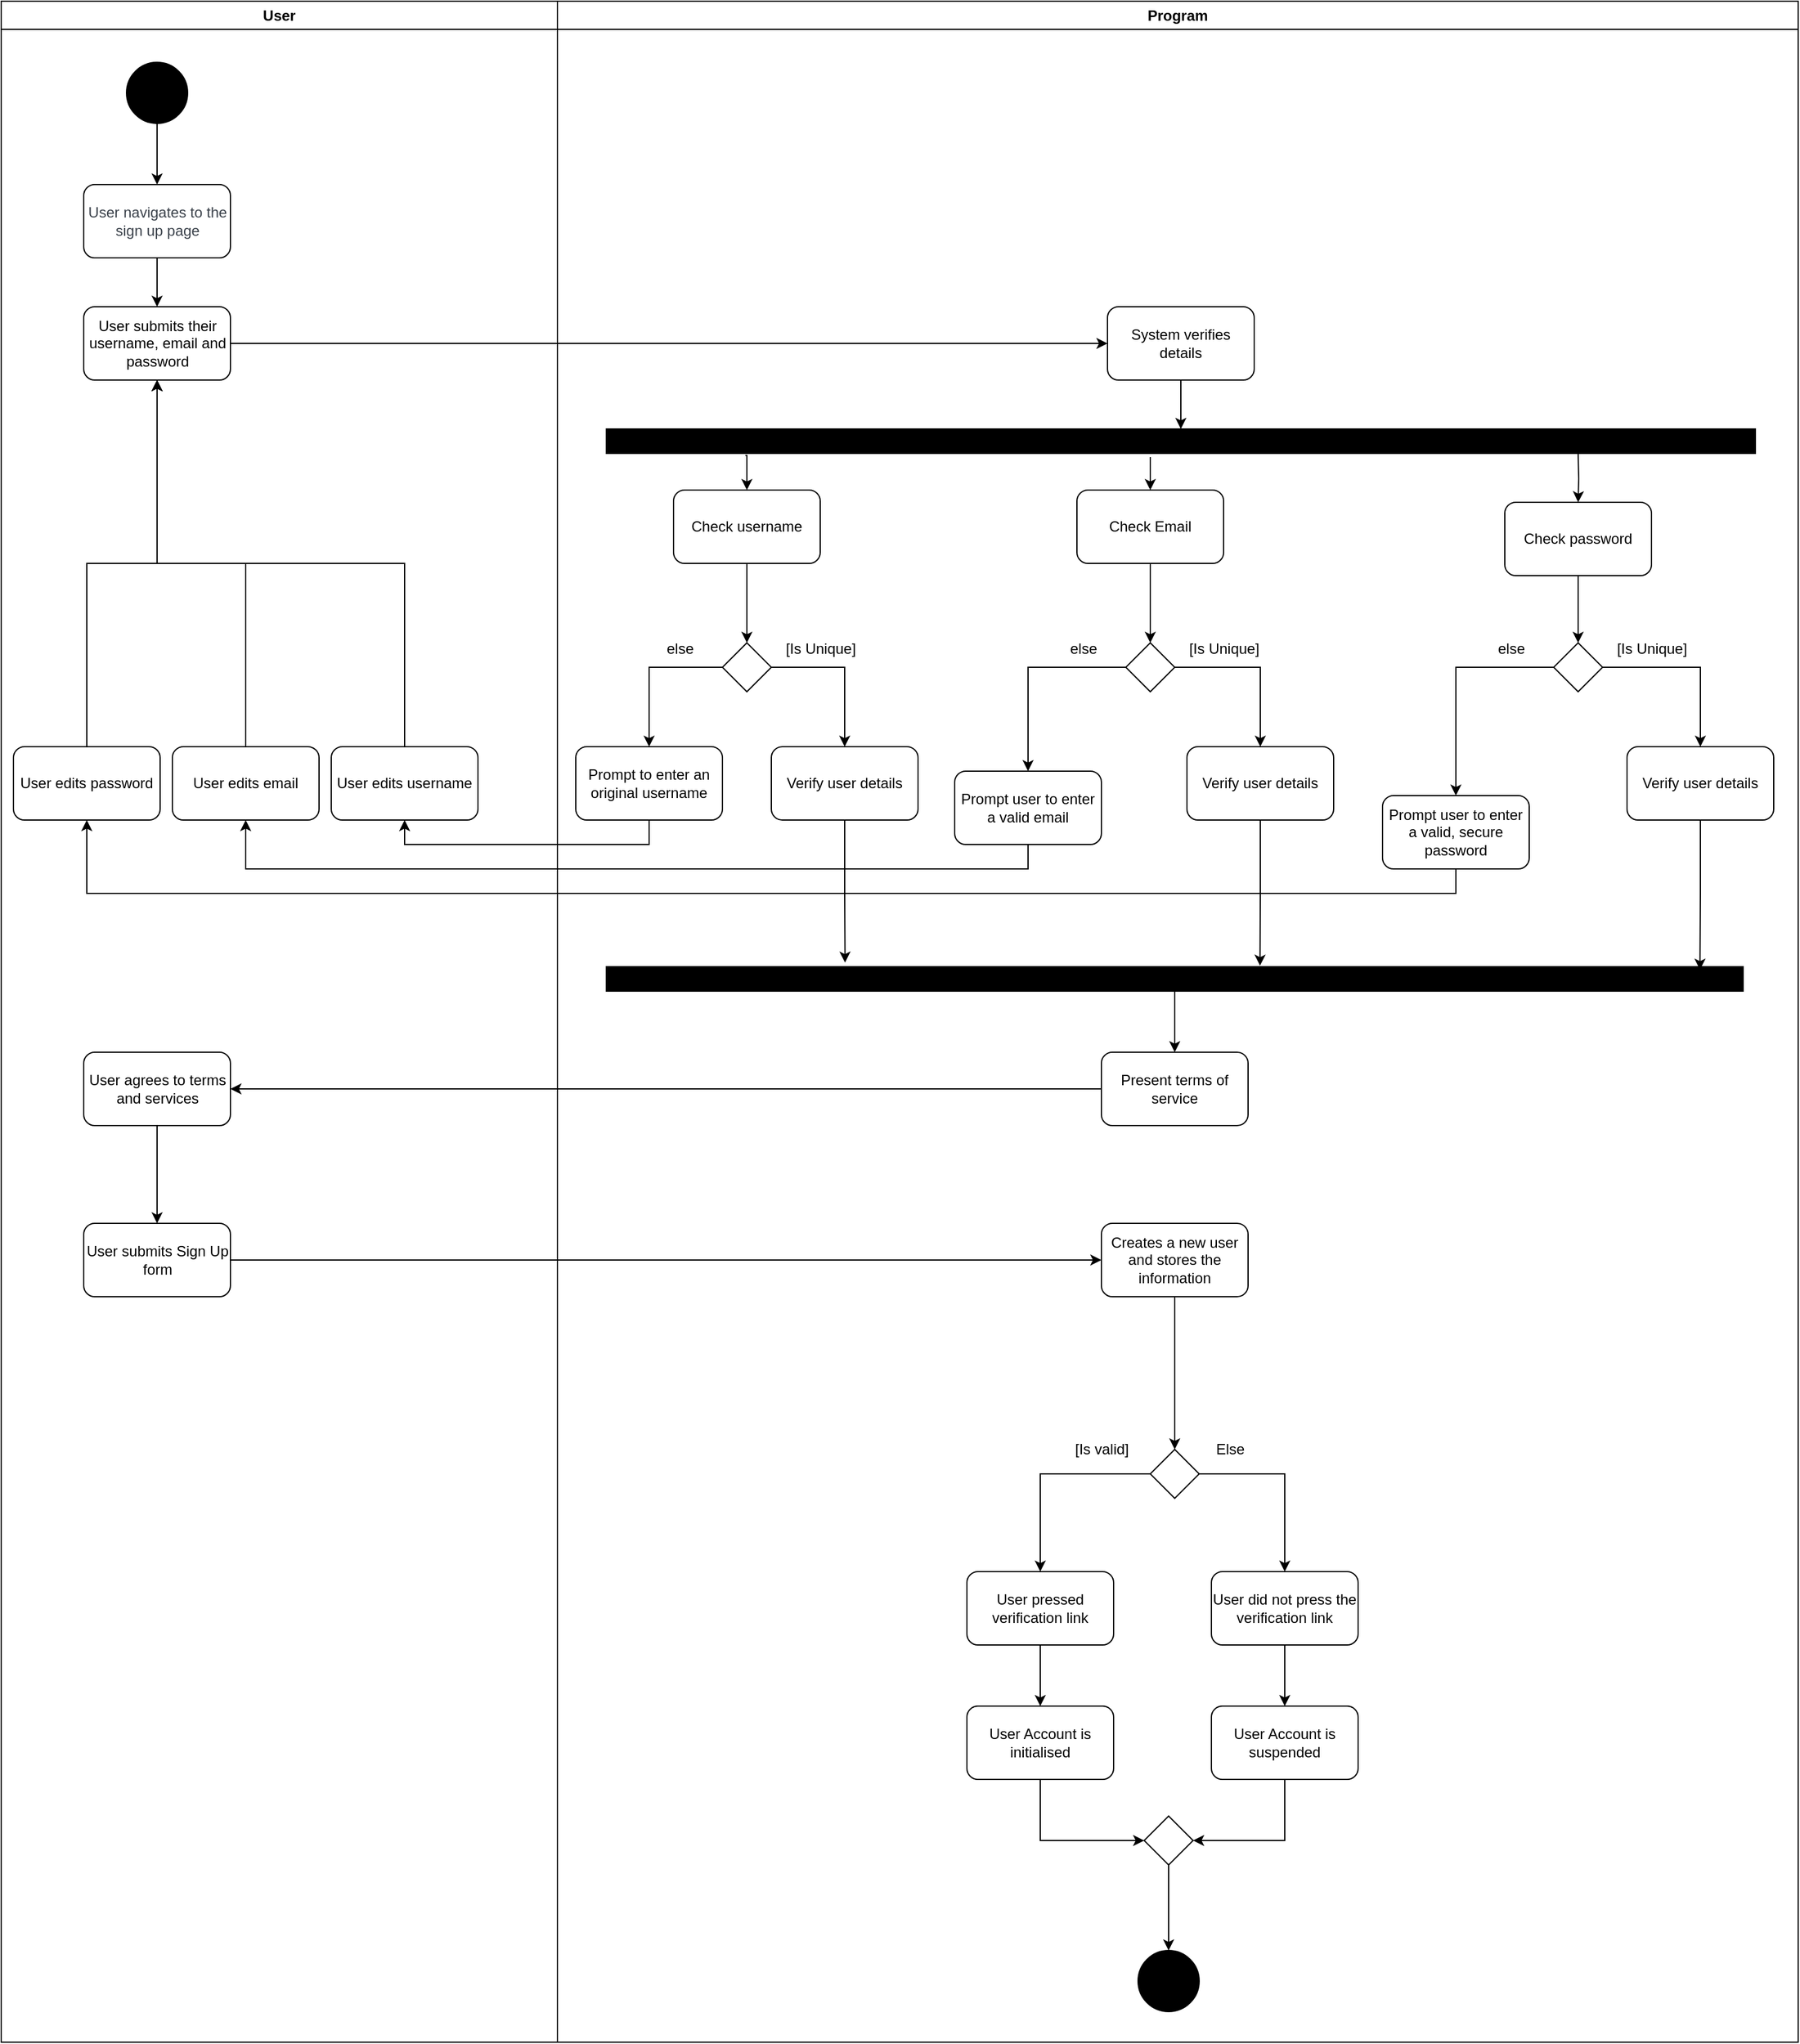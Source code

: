 <mxfile version="24.4.4" type="device">
  <diagram name="Page-1" id="mfnypvU7JTdG7bWMHGOg">
    <mxGraphModel dx="2589" dy="777" grid="1" gridSize="10" guides="1" tooltips="1" connect="1" arrows="1" fold="1" page="1" pageScale="1" pageWidth="827" pageHeight="1169" math="0" shadow="0">
      <root>
        <mxCell id="0" />
        <mxCell id="1" parent="0" />
        <mxCell id="zPg9-DdeoBqVfjQdLSbW-1" value="User" style="swimlane;whiteSpace=wrap;html=1;" vertex="1" parent="1">
          <mxGeometry x="-170" y="10" width="455" height="1670" as="geometry" />
        </mxCell>
        <mxCell id="zPg9-DdeoBqVfjQdLSbW-2" value="" style="edgeStyle=orthogonalEdgeStyle;rounded=0;orthogonalLoop=1;jettySize=auto;html=1;" edge="1" parent="zPg9-DdeoBqVfjQdLSbW-1" source="zPg9-DdeoBqVfjQdLSbW-3" target="zPg9-DdeoBqVfjQdLSbW-6">
          <mxGeometry relative="1" as="geometry" />
        </mxCell>
        <mxCell id="zPg9-DdeoBqVfjQdLSbW-3" value="&lt;span data-lucid-content=&quot;{&amp;quot;t&amp;quot;:&amp;quot;User navigates to the sign up page&amp;quot;,&amp;quot;m&amp;quot;:[{&amp;quot;s&amp;quot;:0,&amp;quot;n&amp;quot;:&amp;quot;s&amp;quot;,&amp;quot;v&amp;quot;:22.222,&amp;quot;e&amp;quot;:34},{&amp;quot;s&amp;quot;:0,&amp;quot;n&amp;quot;:&amp;quot;fsp&amp;quot;,&amp;quot;v&amp;quot;:&amp;quot;ss_presetShapeStyle1_textStyle&amp;quot;,&amp;quot;e&amp;quot;:34},{&amp;quot;s&amp;quot;:0,&amp;quot;n&amp;quot;:&amp;quot;fsp2&amp;quot;,&amp;quot;v&amp;quot;:&amp;quot;ss_presetShapeStyle1_textStyle&amp;quot;,&amp;quot;e&amp;quot;:34}]}&quot; data-lucid-type=&quot;application/vnd.lucid.text&quot;&gt;&lt;span style=&quot;color: rgb(58, 65, 74);&quot;&gt;&lt;font style=&quot;font-size: 12px;&quot;&gt;User navigates to the sign up page&lt;/font&gt;&lt;/span&gt;&lt;/span&gt;" style="rounded=1;whiteSpace=wrap;html=1;" vertex="1" parent="zPg9-DdeoBqVfjQdLSbW-1">
          <mxGeometry x="67.5" y="150" width="120" height="60" as="geometry" />
        </mxCell>
        <mxCell id="zPg9-DdeoBqVfjQdLSbW-4" value="" style="edgeStyle=orthogonalEdgeStyle;rounded=0;orthogonalLoop=1;jettySize=auto;html=1;" edge="1" parent="zPg9-DdeoBqVfjQdLSbW-1" source="zPg9-DdeoBqVfjQdLSbW-5" target="zPg9-DdeoBqVfjQdLSbW-3">
          <mxGeometry relative="1" as="geometry" />
        </mxCell>
        <mxCell id="zPg9-DdeoBqVfjQdLSbW-5" value="" style="ellipse;whiteSpace=wrap;html=1;aspect=fixed;fillColor=#000000;" vertex="1" parent="zPg9-DdeoBqVfjQdLSbW-1">
          <mxGeometry x="102.5" y="50" width="50" height="50" as="geometry" />
        </mxCell>
        <mxCell id="zPg9-DdeoBqVfjQdLSbW-6" value="User submits their username, email and password" style="rounded=1;whiteSpace=wrap;html=1;" vertex="1" parent="zPg9-DdeoBqVfjQdLSbW-1">
          <mxGeometry x="67.5" y="250" width="120" height="60" as="geometry" />
        </mxCell>
        <mxCell id="zPg9-DdeoBqVfjQdLSbW-166" value="" style="edgeStyle=orthogonalEdgeStyle;rounded=0;orthogonalLoop=1;jettySize=auto;html=1;" edge="1" parent="zPg9-DdeoBqVfjQdLSbW-1" source="zPg9-DdeoBqVfjQdLSbW-163" target="zPg9-DdeoBqVfjQdLSbW-165">
          <mxGeometry relative="1" as="geometry" />
        </mxCell>
        <mxCell id="zPg9-DdeoBqVfjQdLSbW-163" value="User agrees to terms and services" style="rounded=1;whiteSpace=wrap;html=1;" vertex="1" parent="zPg9-DdeoBqVfjQdLSbW-1">
          <mxGeometry x="67.5" y="860" width="120" height="60" as="geometry" />
        </mxCell>
        <mxCell id="zPg9-DdeoBqVfjQdLSbW-165" value="User submits Sign Up form" style="rounded=1;whiteSpace=wrap;html=1;" vertex="1" parent="zPg9-DdeoBqVfjQdLSbW-1">
          <mxGeometry x="67.5" y="1000" width="120" height="60" as="geometry" />
        </mxCell>
        <mxCell id="zPg9-DdeoBqVfjQdLSbW-208" style="edgeStyle=orthogonalEdgeStyle;rounded=0;orthogonalLoop=1;jettySize=auto;html=1;exitX=0.5;exitY=0;exitDx=0;exitDy=0;entryX=0.5;entryY=1;entryDx=0;entryDy=0;" edge="1" parent="zPg9-DdeoBqVfjQdLSbW-1" source="zPg9-DdeoBqVfjQdLSbW-188" target="zPg9-DdeoBqVfjQdLSbW-6">
          <mxGeometry relative="1" as="geometry">
            <mxPoint x="240" y="380" as="targetPoint" />
          </mxGeometry>
        </mxCell>
        <mxCell id="zPg9-DdeoBqVfjQdLSbW-188" value="User edits username" style="rounded=1;whiteSpace=wrap;html=1;" vertex="1" parent="zPg9-DdeoBqVfjQdLSbW-1">
          <mxGeometry x="270" y="610" width="120" height="60" as="geometry" />
        </mxCell>
        <mxCell id="zPg9-DdeoBqVfjQdLSbW-207" style="edgeStyle=orthogonalEdgeStyle;rounded=0;orthogonalLoop=1;jettySize=auto;html=1;exitX=0.5;exitY=0;exitDx=0;exitDy=0;" edge="1" parent="zPg9-DdeoBqVfjQdLSbW-1" source="zPg9-DdeoBqVfjQdLSbW-191" target="zPg9-DdeoBqVfjQdLSbW-6">
          <mxGeometry relative="1" as="geometry">
            <mxPoint x="130" y="310" as="targetPoint" />
          </mxGeometry>
        </mxCell>
        <mxCell id="zPg9-DdeoBqVfjQdLSbW-191" value="User edits email" style="rounded=1;whiteSpace=wrap;html=1;" vertex="1" parent="zPg9-DdeoBqVfjQdLSbW-1">
          <mxGeometry x="140" y="610" width="120" height="60" as="geometry" />
        </mxCell>
        <mxCell id="zPg9-DdeoBqVfjQdLSbW-206" style="edgeStyle=orthogonalEdgeStyle;rounded=0;orthogonalLoop=1;jettySize=auto;html=1;exitX=0.5;exitY=0;exitDx=0;exitDy=0;entryX=0.5;entryY=1;entryDx=0;entryDy=0;" edge="1" parent="zPg9-DdeoBqVfjQdLSbW-1" source="zPg9-DdeoBqVfjQdLSbW-203" target="zPg9-DdeoBqVfjQdLSbW-6">
          <mxGeometry relative="1" as="geometry" />
        </mxCell>
        <mxCell id="zPg9-DdeoBqVfjQdLSbW-203" value="User edits password" style="rounded=1;whiteSpace=wrap;html=1;" vertex="1" parent="zPg9-DdeoBqVfjQdLSbW-1">
          <mxGeometry x="10" y="610" width="120" height="60" as="geometry" />
        </mxCell>
        <mxCell id="zPg9-DdeoBqVfjQdLSbW-10" value="Program" style="swimlane;whiteSpace=wrap;html=1;" vertex="1" parent="1">
          <mxGeometry x="285" y="10" width="1015" height="1670" as="geometry" />
        </mxCell>
        <mxCell id="zPg9-DdeoBqVfjQdLSbW-49" style="edgeStyle=orthogonalEdgeStyle;rounded=0;orthogonalLoop=1;jettySize=auto;html=1;exitX=0;exitY=0.5;exitDx=0;exitDy=0;entryX=0.5;entryY=0;entryDx=0;entryDy=0;" edge="1" parent="zPg9-DdeoBqVfjQdLSbW-10" source="zPg9-DdeoBqVfjQdLSbW-32" target="zPg9-DdeoBqVfjQdLSbW-35">
          <mxGeometry relative="1" as="geometry">
            <mxPoint x="75" y="575" as="targetPoint" />
          </mxGeometry>
        </mxCell>
        <mxCell id="zPg9-DdeoBqVfjQdLSbW-50" style="edgeStyle=orthogonalEdgeStyle;rounded=0;orthogonalLoop=1;jettySize=auto;html=1;exitX=1;exitY=0.5;exitDx=0;exitDy=0;entryX=0.5;entryY=0;entryDx=0;entryDy=0;" edge="1" parent="zPg9-DdeoBqVfjQdLSbW-10" source="zPg9-DdeoBqVfjQdLSbW-32" target="zPg9-DdeoBqVfjQdLSbW-40">
          <mxGeometry relative="1" as="geometry" />
        </mxCell>
        <mxCell id="zPg9-DdeoBqVfjQdLSbW-32" value="" style="rhombus;whiteSpace=wrap;html=1;" vertex="1" parent="zPg9-DdeoBqVfjQdLSbW-10">
          <mxGeometry x="135" y="525" width="40" height="40" as="geometry" />
        </mxCell>
        <mxCell id="zPg9-DdeoBqVfjQdLSbW-134" style="edgeStyle=orthogonalEdgeStyle;rounded=0;orthogonalLoop=1;jettySize=auto;html=1;exitX=0;exitY=0.5;exitDx=0;exitDy=0;" edge="1" parent="zPg9-DdeoBqVfjQdLSbW-10" source="zPg9-DdeoBqVfjQdLSbW-44" target="zPg9-DdeoBqVfjQdLSbW-133">
          <mxGeometry relative="1" as="geometry" />
        </mxCell>
        <mxCell id="zPg9-DdeoBqVfjQdLSbW-136" style="edgeStyle=orthogonalEdgeStyle;rounded=0;orthogonalLoop=1;jettySize=auto;html=1;exitX=1;exitY=0.5;exitDx=0;exitDy=0;entryX=0.5;entryY=0;entryDx=0;entryDy=0;" edge="1" parent="zPg9-DdeoBqVfjQdLSbW-10" source="zPg9-DdeoBqVfjQdLSbW-44" target="zPg9-DdeoBqVfjQdLSbW-135">
          <mxGeometry relative="1" as="geometry">
            <mxPoint x="575" y="570" as="targetPoint" />
          </mxGeometry>
        </mxCell>
        <mxCell id="zPg9-DdeoBqVfjQdLSbW-44" value="" style="rhombus;whiteSpace=wrap;html=1;" vertex="1" parent="zPg9-DdeoBqVfjQdLSbW-10">
          <mxGeometry x="465" y="525" width="40" height="40" as="geometry" />
        </mxCell>
        <mxCell id="zPg9-DdeoBqVfjQdLSbW-155" style="edgeStyle=orthogonalEdgeStyle;rounded=0;orthogonalLoop=1;jettySize=auto;html=1;exitX=0.5;exitY=1;exitDx=0;exitDy=0;entryX=0.5;entryY=0;entryDx=0;entryDy=0;" edge="1" parent="zPg9-DdeoBqVfjQdLSbW-10" source="zPg9-DdeoBqVfjQdLSbW-45" target="zPg9-DdeoBqVfjQdLSbW-51">
          <mxGeometry relative="1" as="geometry" />
        </mxCell>
        <mxCell id="zPg9-DdeoBqVfjQdLSbW-45" value="System verifies details" style="rounded=1;whiteSpace=wrap;html=1;" vertex="1" parent="zPg9-DdeoBqVfjQdLSbW-10">
          <mxGeometry x="450" y="250" width="120" height="60" as="geometry" />
        </mxCell>
        <mxCell id="zPg9-DdeoBqVfjQdLSbW-33" value="[Is Unique]" style="text;html=1;align=center;verticalAlign=middle;resizable=0;points=[];autosize=1;strokeColor=none;fillColor=none;" vertex="1" parent="zPg9-DdeoBqVfjQdLSbW-10">
          <mxGeometry x="175" y="515" width="80" height="30" as="geometry" />
        </mxCell>
        <mxCell id="zPg9-DdeoBqVfjQdLSbW-40" value="Verify user details" style="rounded=1;whiteSpace=wrap;html=1;" vertex="1" parent="zPg9-DdeoBqVfjQdLSbW-10">
          <mxGeometry x="175" y="610" width="120" height="60" as="geometry" />
        </mxCell>
        <mxCell id="zPg9-DdeoBqVfjQdLSbW-35" value="Prompt to enter an original username" style="rounded=1;whiteSpace=wrap;html=1;" vertex="1" parent="zPg9-DdeoBqVfjQdLSbW-10">
          <mxGeometry x="15" y="610" width="120" height="60" as="geometry" />
        </mxCell>
        <mxCell id="zPg9-DdeoBqVfjQdLSbW-51" value="" style="rounded=0;whiteSpace=wrap;html=1;fillColor=#000000;" vertex="1" parent="zPg9-DdeoBqVfjQdLSbW-10">
          <mxGeometry x="40" y="350" width="940" height="20" as="geometry" />
        </mxCell>
        <mxCell id="zPg9-DdeoBqVfjQdLSbW-36" value="else" style="text;html=1;align=center;verticalAlign=middle;resizable=0;points=[];autosize=1;strokeColor=none;fillColor=none;" vertex="1" parent="zPg9-DdeoBqVfjQdLSbW-10">
          <mxGeometry x="75" y="515" width="50" height="30" as="geometry" />
        </mxCell>
        <mxCell id="zPg9-DdeoBqVfjQdLSbW-87" style="edgeStyle=orthogonalEdgeStyle;rounded=0;orthogonalLoop=1;jettySize=auto;html=1;exitX=0.5;exitY=1;exitDx=0;exitDy=0;entryX=0.5;entryY=0;entryDx=0;entryDy=0;" edge="1" parent="zPg9-DdeoBqVfjQdLSbW-10" source="zPg9-DdeoBqVfjQdLSbW-54" target="zPg9-DdeoBqVfjQdLSbW-32">
          <mxGeometry relative="1" as="geometry" />
        </mxCell>
        <mxCell id="zPg9-DdeoBqVfjQdLSbW-54" value="Check username" style="rounded=1;whiteSpace=wrap;html=1;" vertex="1" parent="zPg9-DdeoBqVfjQdLSbW-10">
          <mxGeometry x="95" y="400" width="120" height="60" as="geometry" />
        </mxCell>
        <mxCell id="zPg9-DdeoBqVfjQdLSbW-83" value="" style="edgeStyle=orthogonalEdgeStyle;rounded=0;orthogonalLoop=1;jettySize=auto;html=1;exitX=0.121;exitY=1.083;exitDx=0;exitDy=0;exitPerimeter=0;entryX=0.5;entryY=0;entryDx=0;entryDy=0;" edge="1" parent="zPg9-DdeoBqVfjQdLSbW-10" source="zPg9-DdeoBqVfjQdLSbW-51" target="zPg9-DdeoBqVfjQdLSbW-54">
          <mxGeometry relative="1" as="geometry">
            <mxPoint x="394.58" y="435" as="sourcePoint" />
            <mxPoint x="394.58" y="515" as="targetPoint" />
          </mxGeometry>
        </mxCell>
        <mxCell id="zPg9-DdeoBqVfjQdLSbW-86" value="" style="edgeStyle=orthogonalEdgeStyle;rounded=0;orthogonalLoop=1;jettySize=auto;html=1;entryX=0.5;entryY=0;entryDx=0;entryDy=0;" edge="1" parent="zPg9-DdeoBqVfjQdLSbW-10" target="zPg9-DdeoBqVfjQdLSbW-106">
          <mxGeometry relative="1" as="geometry">
            <mxPoint x="485" y="373" as="sourcePoint" />
            <mxPoint x="465.0" y="540" as="targetPoint" />
            <Array as="points">
              <mxPoint x="485" y="373" />
            </Array>
          </mxGeometry>
        </mxCell>
        <mxCell id="zPg9-DdeoBqVfjQdLSbW-110" value="" style="edgeStyle=orthogonalEdgeStyle;rounded=0;orthogonalLoop=1;jettySize=auto;html=1;" edge="1" parent="zPg9-DdeoBqVfjQdLSbW-10" source="zPg9-DdeoBqVfjQdLSbW-106" target="zPg9-DdeoBqVfjQdLSbW-44">
          <mxGeometry relative="1" as="geometry" />
        </mxCell>
        <mxCell id="zPg9-DdeoBqVfjQdLSbW-106" value="Check Email" style="rounded=1;whiteSpace=wrap;html=1;" vertex="1" parent="zPg9-DdeoBqVfjQdLSbW-10">
          <mxGeometry x="425" y="400" width="120" height="60" as="geometry" />
        </mxCell>
        <mxCell id="zPg9-DdeoBqVfjQdLSbW-111" value="" style="edgeStyle=orthogonalEdgeStyle;rounded=0;orthogonalLoop=1;jettySize=auto;html=1;" edge="1" parent="zPg9-DdeoBqVfjQdLSbW-10" source="zPg9-DdeoBqVfjQdLSbW-108" target="zPg9-DdeoBqVfjQdLSbW-109">
          <mxGeometry relative="1" as="geometry" />
        </mxCell>
        <mxCell id="zPg9-DdeoBqVfjQdLSbW-108" value="Check password" style="rounded=1;whiteSpace=wrap;html=1;" vertex="1" parent="zPg9-DdeoBqVfjQdLSbW-10">
          <mxGeometry x="775" y="410" width="120" height="60" as="geometry" />
        </mxCell>
        <mxCell id="zPg9-DdeoBqVfjQdLSbW-140" style="edgeStyle=orthogonalEdgeStyle;rounded=0;orthogonalLoop=1;jettySize=auto;html=1;exitX=0;exitY=0.5;exitDx=0;exitDy=0;entryX=0.5;entryY=0;entryDx=0;entryDy=0;" edge="1" parent="zPg9-DdeoBqVfjQdLSbW-10" source="zPg9-DdeoBqVfjQdLSbW-109" target="zPg9-DdeoBqVfjQdLSbW-138">
          <mxGeometry relative="1" as="geometry" />
        </mxCell>
        <mxCell id="zPg9-DdeoBqVfjQdLSbW-141" style="edgeStyle=orthogonalEdgeStyle;rounded=0;orthogonalLoop=1;jettySize=auto;html=1;exitX=1;exitY=0.5;exitDx=0;exitDy=0;" edge="1" parent="zPg9-DdeoBqVfjQdLSbW-10" source="zPg9-DdeoBqVfjQdLSbW-109" target="zPg9-DdeoBqVfjQdLSbW-139">
          <mxGeometry relative="1" as="geometry" />
        </mxCell>
        <mxCell id="zPg9-DdeoBqVfjQdLSbW-109" value="" style="rhombus;whiteSpace=wrap;html=1;" vertex="1" parent="zPg9-DdeoBqVfjQdLSbW-10">
          <mxGeometry x="815" y="525" width="40" height="40" as="geometry" />
        </mxCell>
        <mxCell id="zPg9-DdeoBqVfjQdLSbW-133" value="Prompt user to enter a valid email" style="rounded=1;whiteSpace=wrap;html=1;" vertex="1" parent="zPg9-DdeoBqVfjQdLSbW-10">
          <mxGeometry x="325" y="630" width="120" height="60" as="geometry" />
        </mxCell>
        <mxCell id="zPg9-DdeoBqVfjQdLSbW-135" value="Verify user details" style="rounded=1;whiteSpace=wrap;html=1;" vertex="1" parent="zPg9-DdeoBqVfjQdLSbW-10">
          <mxGeometry x="515" y="610" width="120" height="60" as="geometry" />
        </mxCell>
        <mxCell id="zPg9-DdeoBqVfjQdLSbW-137" value="" style="edgeStyle=orthogonalEdgeStyle;rounded=0;orthogonalLoop=1;jettySize=auto;html=1;" edge="1" parent="zPg9-DdeoBqVfjQdLSbW-10">
          <mxGeometry relative="1" as="geometry">
            <mxPoint x="835" y="370" as="sourcePoint" />
            <mxPoint x="835" y="410" as="targetPoint" />
          </mxGeometry>
        </mxCell>
        <mxCell id="zPg9-DdeoBqVfjQdLSbW-138" value="Prompt user to enter a valid, secure password" style="rounded=1;whiteSpace=wrap;html=1;" vertex="1" parent="zPg9-DdeoBqVfjQdLSbW-10">
          <mxGeometry x="675" y="650" width="120" height="60" as="geometry" />
        </mxCell>
        <mxCell id="zPg9-DdeoBqVfjQdLSbW-139" value="Verify user details" style="rounded=1;whiteSpace=wrap;html=1;" vertex="1" parent="zPg9-DdeoBqVfjQdLSbW-10">
          <mxGeometry x="875" y="610" width="120" height="60" as="geometry" />
        </mxCell>
        <mxCell id="zPg9-DdeoBqVfjQdLSbW-142" value="[Is Unique]" style="text;html=1;align=center;verticalAlign=middle;resizable=0;points=[];autosize=1;strokeColor=none;fillColor=none;" vertex="1" parent="zPg9-DdeoBqVfjQdLSbW-10">
          <mxGeometry x="505" y="515" width="80" height="30" as="geometry" />
        </mxCell>
        <mxCell id="zPg9-DdeoBqVfjQdLSbW-143" value="else" style="text;html=1;align=center;verticalAlign=middle;resizable=0;points=[];autosize=1;strokeColor=none;fillColor=none;" vertex="1" parent="zPg9-DdeoBqVfjQdLSbW-10">
          <mxGeometry x="405" y="515" width="50" height="30" as="geometry" />
        </mxCell>
        <mxCell id="zPg9-DdeoBqVfjQdLSbW-144" value="[Is Unique]" style="text;html=1;align=center;verticalAlign=middle;resizable=0;points=[];autosize=1;strokeColor=none;fillColor=none;" vertex="1" parent="zPg9-DdeoBqVfjQdLSbW-10">
          <mxGeometry x="855" y="515" width="80" height="30" as="geometry" />
        </mxCell>
        <mxCell id="zPg9-DdeoBqVfjQdLSbW-145" value="else" style="text;html=1;align=center;verticalAlign=middle;resizable=0;points=[];autosize=1;strokeColor=none;fillColor=none;" vertex="1" parent="zPg9-DdeoBqVfjQdLSbW-10">
          <mxGeometry x="755" y="515" width="50" height="30" as="geometry" />
        </mxCell>
        <mxCell id="zPg9-DdeoBqVfjQdLSbW-162" style="edgeStyle=orthogonalEdgeStyle;rounded=0;orthogonalLoop=1;jettySize=auto;html=1;exitX=0.5;exitY=1;exitDx=0;exitDy=0;entryX=0.5;entryY=0;entryDx=0;entryDy=0;" edge="1" parent="zPg9-DdeoBqVfjQdLSbW-10" source="zPg9-DdeoBqVfjQdLSbW-154" target="zPg9-DdeoBqVfjQdLSbW-11">
          <mxGeometry relative="1" as="geometry" />
        </mxCell>
        <mxCell id="zPg9-DdeoBqVfjQdLSbW-154" value="" style="rounded=0;whiteSpace=wrap;html=1;fillColor=#000000;" vertex="1" parent="zPg9-DdeoBqVfjQdLSbW-10">
          <mxGeometry x="40" y="790" width="930" height="20" as="geometry" />
        </mxCell>
        <mxCell id="zPg9-DdeoBqVfjQdLSbW-157" style="edgeStyle=orthogonalEdgeStyle;rounded=0;orthogonalLoop=1;jettySize=auto;html=1;exitX=0.5;exitY=1;exitDx=0;exitDy=0;entryX=0.21;entryY=-0.167;entryDx=0;entryDy=0;entryPerimeter=0;" edge="1" parent="zPg9-DdeoBqVfjQdLSbW-10" source="zPg9-DdeoBqVfjQdLSbW-40" target="zPg9-DdeoBqVfjQdLSbW-154">
          <mxGeometry relative="1" as="geometry" />
        </mxCell>
        <mxCell id="zPg9-DdeoBqVfjQdLSbW-159" style="edgeStyle=orthogonalEdgeStyle;rounded=0;orthogonalLoop=1;jettySize=auto;html=1;exitX=0.5;exitY=1;exitDx=0;exitDy=0;entryX=0.575;entryY=-0.042;entryDx=0;entryDy=0;entryPerimeter=0;" edge="1" parent="zPg9-DdeoBqVfjQdLSbW-10" source="zPg9-DdeoBqVfjQdLSbW-135" target="zPg9-DdeoBqVfjQdLSbW-154">
          <mxGeometry relative="1" as="geometry" />
        </mxCell>
        <mxCell id="zPg9-DdeoBqVfjQdLSbW-161" style="edgeStyle=orthogonalEdgeStyle;rounded=0;orthogonalLoop=1;jettySize=auto;html=1;exitX=0.5;exitY=1;exitDx=0;exitDy=0;entryX=0.962;entryY=0.125;entryDx=0;entryDy=0;entryPerimeter=0;" edge="1" parent="zPg9-DdeoBqVfjQdLSbW-10" source="zPg9-DdeoBqVfjQdLSbW-139" target="zPg9-DdeoBqVfjQdLSbW-154">
          <mxGeometry relative="1" as="geometry" />
        </mxCell>
        <mxCell id="zPg9-DdeoBqVfjQdLSbW-11" value="Present terms of service" style="rounded=1;whiteSpace=wrap;html=1;" vertex="1" parent="zPg9-DdeoBqVfjQdLSbW-10">
          <mxGeometry x="445" y="860" width="120" height="60" as="geometry" />
        </mxCell>
        <mxCell id="zPg9-DdeoBqVfjQdLSbW-187" style="edgeStyle=orthogonalEdgeStyle;rounded=0;orthogonalLoop=1;jettySize=auto;html=1;exitX=0.5;exitY=1;exitDx=0;exitDy=0;entryX=0.5;entryY=0;entryDx=0;entryDy=0;" edge="1" parent="zPg9-DdeoBqVfjQdLSbW-10" source="zPg9-DdeoBqVfjQdLSbW-167" target="zPg9-DdeoBqVfjQdLSbW-171">
          <mxGeometry relative="1" as="geometry" />
        </mxCell>
        <mxCell id="zPg9-DdeoBqVfjQdLSbW-167" value="Creates a new user and stores the information" style="rounded=1;whiteSpace=wrap;html=1;" vertex="1" parent="zPg9-DdeoBqVfjQdLSbW-10">
          <mxGeometry x="445" y="1000" width="120" height="60" as="geometry" />
        </mxCell>
        <mxCell id="zPg9-DdeoBqVfjQdLSbW-169" style="edgeStyle=orthogonalEdgeStyle;rounded=0;orthogonalLoop=1;jettySize=auto;html=1;exitX=0;exitY=0.5;exitDx=0;exitDy=0;entryX=0.5;entryY=0;entryDx=0;entryDy=0;" edge="1" source="zPg9-DdeoBqVfjQdLSbW-171" target="zPg9-DdeoBqVfjQdLSbW-173" parent="zPg9-DdeoBqVfjQdLSbW-10">
          <mxGeometry relative="1" as="geometry" />
        </mxCell>
        <mxCell id="zPg9-DdeoBqVfjQdLSbW-170" style="edgeStyle=orthogonalEdgeStyle;rounded=0;orthogonalLoop=1;jettySize=auto;html=1;exitX=1;exitY=0.5;exitDx=0;exitDy=0;entryX=0.5;entryY=0;entryDx=0;entryDy=0;" edge="1" source="zPg9-DdeoBqVfjQdLSbW-171" target="zPg9-DdeoBqVfjQdLSbW-175" parent="zPg9-DdeoBqVfjQdLSbW-10">
          <mxGeometry relative="1" as="geometry" />
        </mxCell>
        <mxCell id="zPg9-DdeoBqVfjQdLSbW-171" value="" style="rhombus;whiteSpace=wrap;html=1;" vertex="1" parent="zPg9-DdeoBqVfjQdLSbW-10">
          <mxGeometry x="485" y="1185" width="40" height="40" as="geometry" />
        </mxCell>
        <mxCell id="zPg9-DdeoBqVfjQdLSbW-172" value="" style="edgeStyle=orthogonalEdgeStyle;rounded=0;orthogonalLoop=1;jettySize=auto;html=1;" edge="1" source="zPg9-DdeoBqVfjQdLSbW-173" target="zPg9-DdeoBqVfjQdLSbW-179" parent="zPg9-DdeoBqVfjQdLSbW-10">
          <mxGeometry relative="1" as="geometry" />
        </mxCell>
        <mxCell id="zPg9-DdeoBqVfjQdLSbW-173" value="User pressed verification link" style="rounded=1;whiteSpace=wrap;html=1;" vertex="1" parent="zPg9-DdeoBqVfjQdLSbW-10">
          <mxGeometry x="335" y="1285" width="120" height="60" as="geometry" />
        </mxCell>
        <mxCell id="zPg9-DdeoBqVfjQdLSbW-174" value="" style="edgeStyle=orthogonalEdgeStyle;rounded=0;orthogonalLoop=1;jettySize=auto;html=1;" edge="1" source="zPg9-DdeoBqVfjQdLSbW-175" target="zPg9-DdeoBqVfjQdLSbW-177" parent="zPg9-DdeoBqVfjQdLSbW-10">
          <mxGeometry relative="1" as="geometry" />
        </mxCell>
        <mxCell id="zPg9-DdeoBqVfjQdLSbW-175" value="User did not press the verification link" style="rounded=1;whiteSpace=wrap;html=1;" vertex="1" parent="zPg9-DdeoBqVfjQdLSbW-10">
          <mxGeometry x="535" y="1285" width="120" height="60" as="geometry" />
        </mxCell>
        <mxCell id="zPg9-DdeoBqVfjQdLSbW-176" style="edgeStyle=orthogonalEdgeStyle;rounded=0;orthogonalLoop=1;jettySize=auto;html=1;exitX=0.5;exitY=1;exitDx=0;exitDy=0;entryX=1;entryY=0.5;entryDx=0;entryDy=0;" edge="1" source="zPg9-DdeoBqVfjQdLSbW-177" target="zPg9-DdeoBqVfjQdLSbW-181" parent="zPg9-DdeoBqVfjQdLSbW-10">
          <mxGeometry relative="1" as="geometry" />
        </mxCell>
        <mxCell id="zPg9-DdeoBqVfjQdLSbW-177" value="User Account is suspended" style="rounded=1;whiteSpace=wrap;html=1;" vertex="1" parent="zPg9-DdeoBqVfjQdLSbW-10">
          <mxGeometry x="535" y="1395" width="120" height="60" as="geometry" />
        </mxCell>
        <mxCell id="zPg9-DdeoBqVfjQdLSbW-178" style="edgeStyle=orthogonalEdgeStyle;rounded=0;orthogonalLoop=1;jettySize=auto;html=1;exitX=0.5;exitY=1;exitDx=0;exitDy=0;entryX=0;entryY=0.5;entryDx=0;entryDy=0;" edge="1" source="zPg9-DdeoBqVfjQdLSbW-179" target="zPg9-DdeoBqVfjQdLSbW-181" parent="zPg9-DdeoBqVfjQdLSbW-10">
          <mxGeometry relative="1" as="geometry" />
        </mxCell>
        <mxCell id="zPg9-DdeoBqVfjQdLSbW-179" value="User Account is initialised" style="rounded=1;whiteSpace=wrap;html=1;" vertex="1" parent="zPg9-DdeoBqVfjQdLSbW-10">
          <mxGeometry x="335" y="1395" width="120" height="60" as="geometry" />
        </mxCell>
        <mxCell id="zPg9-DdeoBqVfjQdLSbW-180" style="edgeStyle=orthogonalEdgeStyle;rounded=0;orthogonalLoop=1;jettySize=auto;html=1;exitX=0.5;exitY=1;exitDx=0;exitDy=0;entryX=0.5;entryY=0;entryDx=0;entryDy=0;" edge="1" source="zPg9-DdeoBqVfjQdLSbW-181" target="zPg9-DdeoBqVfjQdLSbW-182" parent="zPg9-DdeoBqVfjQdLSbW-10">
          <mxGeometry relative="1" as="geometry" />
        </mxCell>
        <mxCell id="zPg9-DdeoBqVfjQdLSbW-181" value="" style="rhombus;whiteSpace=wrap;html=1;" vertex="1" parent="zPg9-DdeoBqVfjQdLSbW-10">
          <mxGeometry x="480" y="1485" width="40" height="40" as="geometry" />
        </mxCell>
        <mxCell id="zPg9-DdeoBqVfjQdLSbW-182" value="" style="ellipse;whiteSpace=wrap;html=1;aspect=fixed;fillColor=#000000;" vertex="1" parent="zPg9-DdeoBqVfjQdLSbW-10">
          <mxGeometry x="475" y="1595" width="50" height="50" as="geometry" />
        </mxCell>
        <mxCell id="zPg9-DdeoBqVfjQdLSbW-183" value="[Is valid]" style="text;html=1;align=center;verticalAlign=middle;resizable=0;points=[];autosize=1;strokeColor=none;fillColor=none;" vertex="1" parent="zPg9-DdeoBqVfjQdLSbW-10">
          <mxGeometry x="410" y="1170" width="70" height="30" as="geometry" />
        </mxCell>
        <mxCell id="zPg9-DdeoBqVfjQdLSbW-184" value="Else" style="text;html=1;align=center;verticalAlign=middle;resizable=0;points=[];autosize=1;strokeColor=none;fillColor=none;" vertex="1" parent="zPg9-DdeoBqVfjQdLSbW-10">
          <mxGeometry x="525" y="1170" width="50" height="30" as="geometry" />
        </mxCell>
        <mxCell id="zPg9-DdeoBqVfjQdLSbW-46" style="edgeStyle=orthogonalEdgeStyle;rounded=0;orthogonalLoop=1;jettySize=auto;html=1;exitX=1;exitY=0.5;exitDx=0;exitDy=0;" edge="1" parent="1" source="zPg9-DdeoBqVfjQdLSbW-6" target="zPg9-DdeoBqVfjQdLSbW-45">
          <mxGeometry relative="1" as="geometry" />
        </mxCell>
        <mxCell id="zPg9-DdeoBqVfjQdLSbW-164" style="edgeStyle=orthogonalEdgeStyle;rounded=0;orthogonalLoop=1;jettySize=auto;html=1;exitX=0;exitY=0.5;exitDx=0;exitDy=0;entryX=1;entryY=0.5;entryDx=0;entryDy=0;" edge="1" parent="1" source="zPg9-DdeoBqVfjQdLSbW-11" target="zPg9-DdeoBqVfjQdLSbW-163">
          <mxGeometry relative="1" as="geometry" />
        </mxCell>
        <mxCell id="zPg9-DdeoBqVfjQdLSbW-168" style="edgeStyle=orthogonalEdgeStyle;rounded=0;orthogonalLoop=1;jettySize=auto;html=1;exitX=1;exitY=0.5;exitDx=0;exitDy=0;" edge="1" parent="1" source="zPg9-DdeoBqVfjQdLSbW-165" target="zPg9-DdeoBqVfjQdLSbW-167">
          <mxGeometry relative="1" as="geometry" />
        </mxCell>
        <mxCell id="zPg9-DdeoBqVfjQdLSbW-190" style="edgeStyle=orthogonalEdgeStyle;rounded=0;orthogonalLoop=1;jettySize=auto;html=1;exitX=0.5;exitY=1;exitDx=0;exitDy=0;entryX=0.5;entryY=1;entryDx=0;entryDy=0;" edge="1" parent="1" source="zPg9-DdeoBqVfjQdLSbW-35" target="zPg9-DdeoBqVfjQdLSbW-188">
          <mxGeometry relative="1" as="geometry" />
        </mxCell>
        <mxCell id="zPg9-DdeoBqVfjQdLSbW-204" style="edgeStyle=orthogonalEdgeStyle;rounded=0;orthogonalLoop=1;jettySize=auto;html=1;exitX=0.5;exitY=1;exitDx=0;exitDy=0;entryX=0.5;entryY=1;entryDx=0;entryDy=0;" edge="1" parent="1" source="zPg9-DdeoBqVfjQdLSbW-133" target="zPg9-DdeoBqVfjQdLSbW-191">
          <mxGeometry relative="1" as="geometry" />
        </mxCell>
        <mxCell id="zPg9-DdeoBqVfjQdLSbW-205" style="edgeStyle=orthogonalEdgeStyle;rounded=0;orthogonalLoop=1;jettySize=auto;html=1;exitX=0.5;exitY=1;exitDx=0;exitDy=0;entryX=0.5;entryY=1;entryDx=0;entryDy=0;" edge="1" parent="1" source="zPg9-DdeoBqVfjQdLSbW-138" target="zPg9-DdeoBqVfjQdLSbW-203">
          <mxGeometry relative="1" as="geometry" />
        </mxCell>
      </root>
    </mxGraphModel>
  </diagram>
</mxfile>
